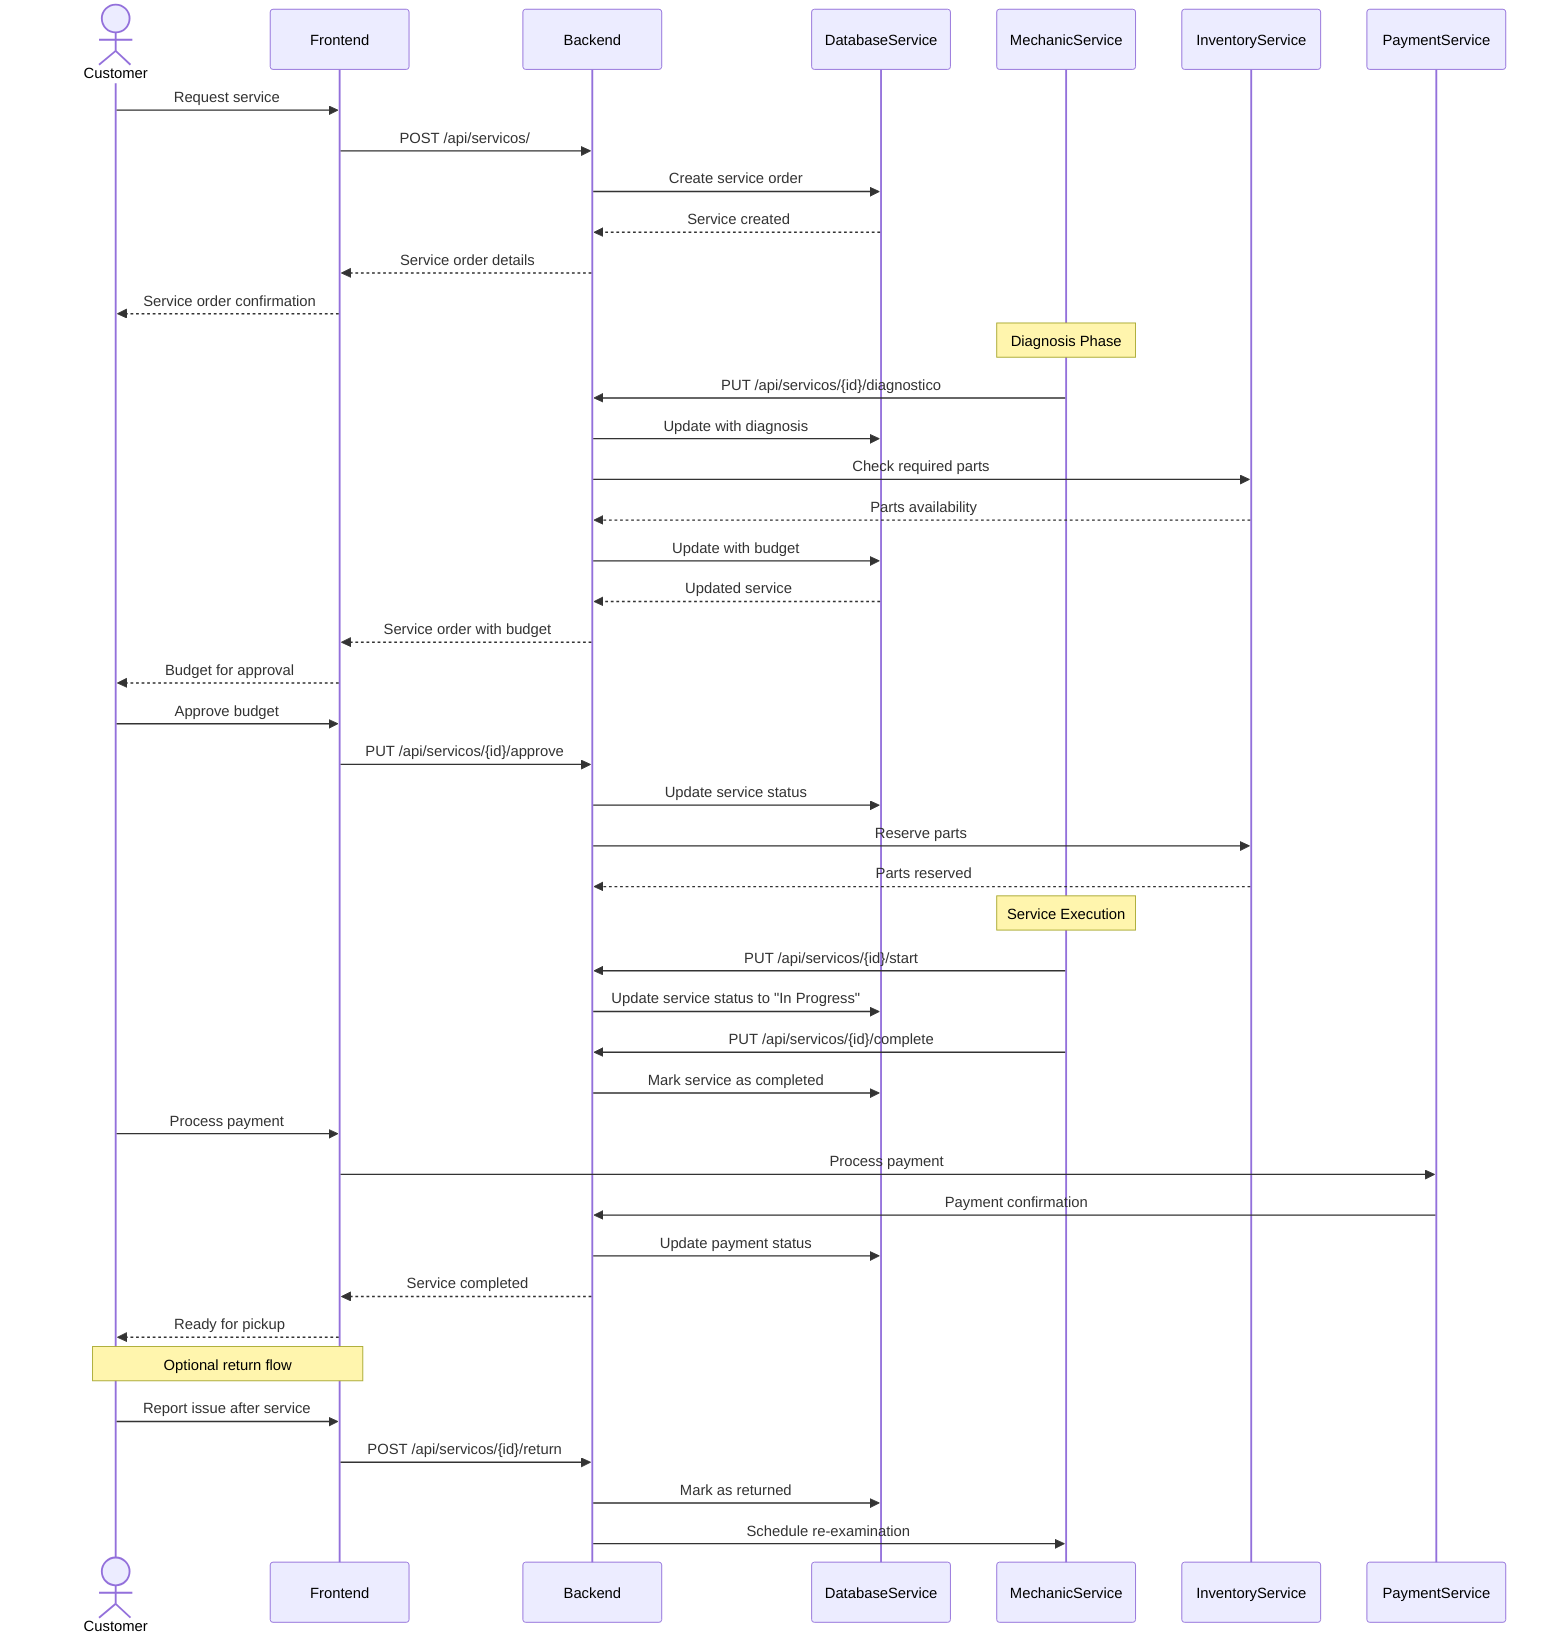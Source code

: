 sequenceDiagram
    actor Customer
    participant Frontend
    participant Backend
    participant DatabaseService
    participant MechanicService
    participant InventoryService
    participant PaymentService
    
    Customer->>Frontend: Request service
    Frontend->>Backend: POST /api/servicos/
    Backend->>DatabaseService: Create service order
    DatabaseService-->>Backend: Service created
    Backend-->>Frontend: Service order details
    Frontend-->>Customer: Service order confirmation
    
    Note over MechanicService: Diagnosis Phase
    MechanicService->>Backend: PUT /api/servicos/{id}/diagnostico
    Backend->>DatabaseService: Update with diagnosis
    Backend->>InventoryService: Check required parts
    InventoryService-->>Backend: Parts availability
    
    Backend->>DatabaseService: Update with budget
    DatabaseService-->>Backend: Updated service
    Backend-->>Frontend: Service order with budget
    Frontend-->>Customer: Budget for approval
    
    Customer->>Frontend: Approve budget
    Frontend->>Backend: PUT /api/servicos/{id}/approve
    Backend->>DatabaseService: Update service status
    Backend->>InventoryService: Reserve parts
    InventoryService-->>Backend: Parts reserved
    
    Note over MechanicService: Service Execution
    MechanicService->>Backend: PUT /api/servicos/{id}/start
    Backend->>DatabaseService: Update service status to "In Progress"
    MechanicService->>Backend: PUT /api/servicos/{id}/complete
    Backend->>DatabaseService: Mark service as completed
    
    Customer->>Frontend: Process payment
    Frontend->>PaymentService: Process payment
    PaymentService->>Backend: Payment confirmation
    Backend->>DatabaseService: Update payment status
    
    Backend-->>Frontend: Service completed
    Frontend-->>Customer: Ready for pickup
    
    Note over Customer, Frontend: Optional return flow
    Customer->>Frontend: Report issue after service
    Frontend->>Backend: POST /api/servicos/{id}/return
    Backend->>DatabaseService: Mark as returned
    Backend->>MechanicService: Schedule re-examination